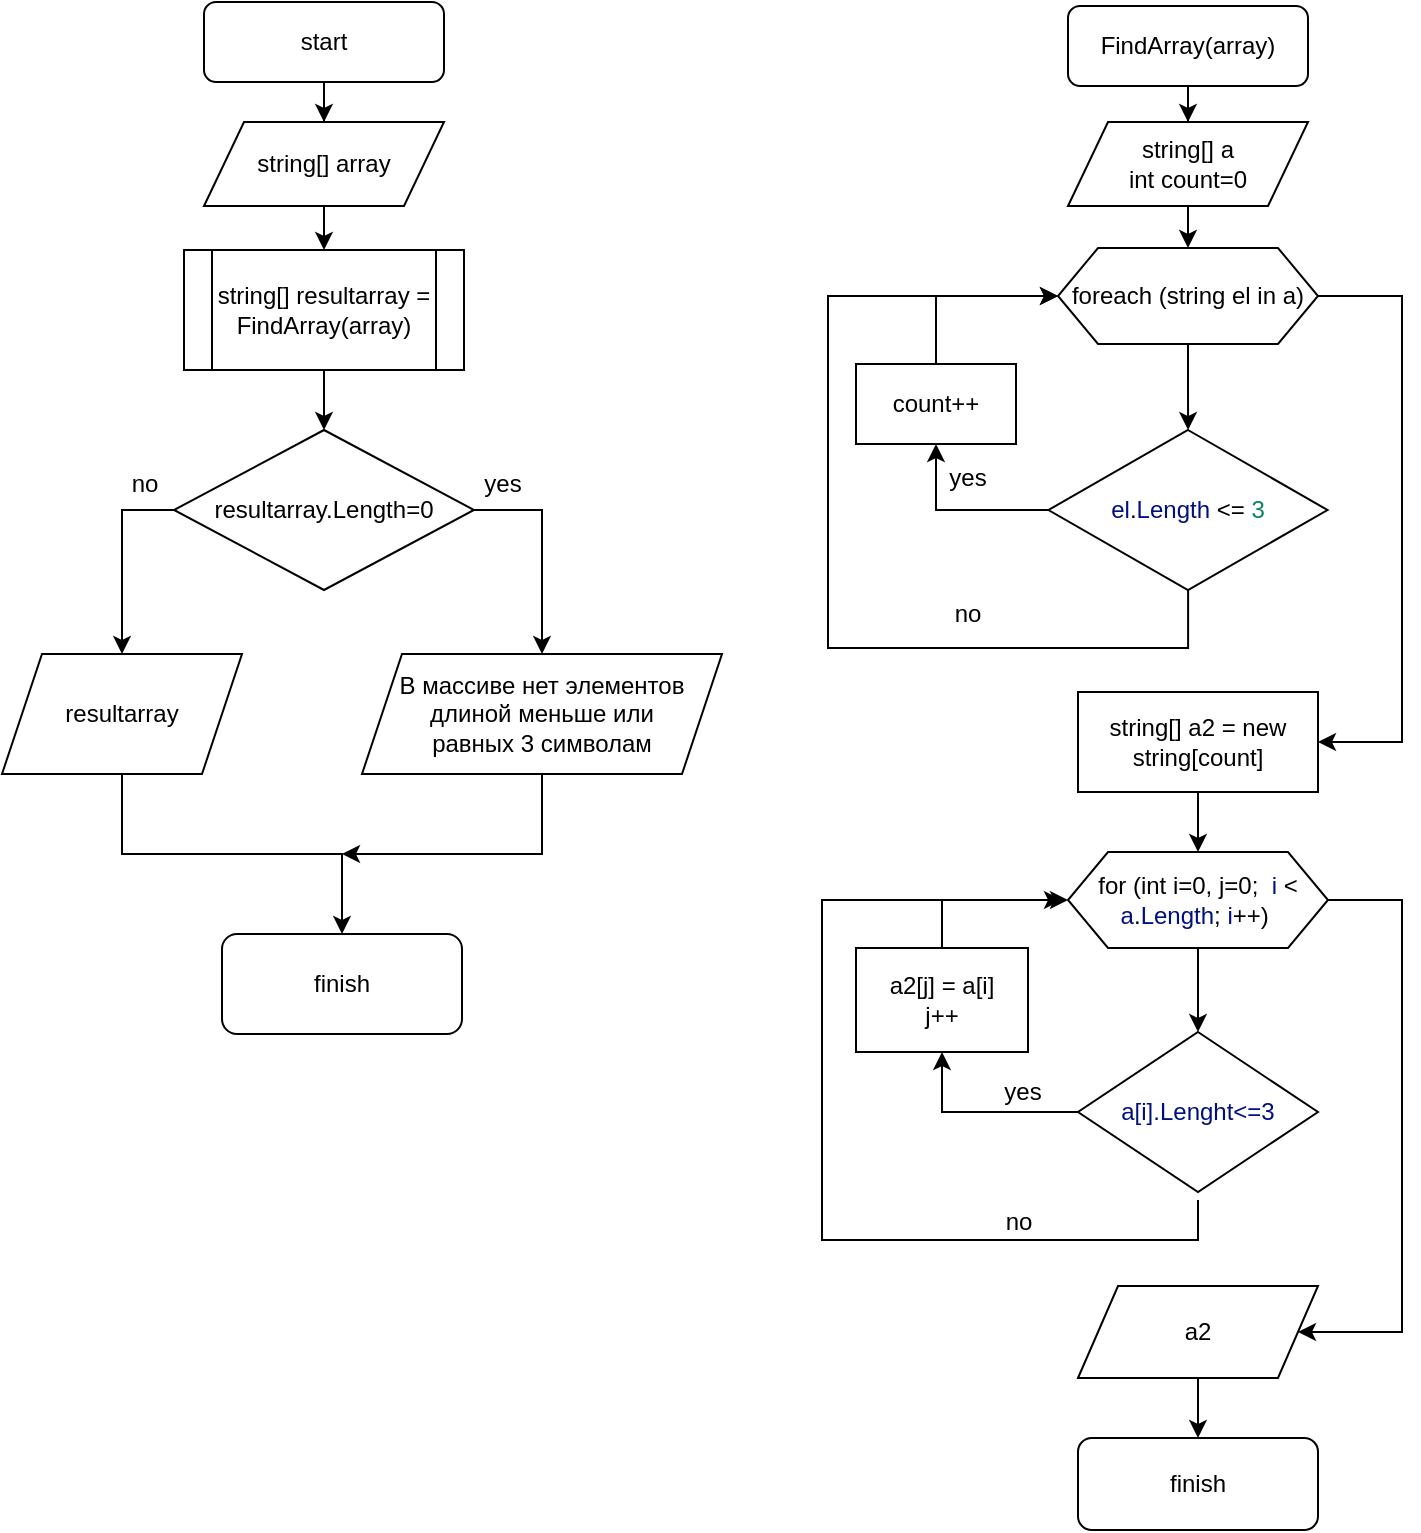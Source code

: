 <mxfile version="20.3.0" type="device"><diagram id="uBUrhUVbo8KZ53V7VNco" name="Страница 1"><mxGraphModel dx="359.76" dy="14.21" grid="1" gridSize="10" guides="1" tooltips="1" connect="1" arrows="1" fold="1" page="1" pageScale="1" pageWidth="827" pageHeight="1169" math="0" shadow="0"><root><mxCell id="0"/><mxCell id="1" parent="0"/><mxCell id="M7cXiFcvAFgJ2MGK6_re-4" style="edgeStyle=orthogonalEdgeStyle;rounded=0;orthogonalLoop=1;jettySize=auto;html=1;exitX=0.5;exitY=1;exitDx=0;exitDy=0;" edge="1" parent="1" source="M7cXiFcvAFgJ2MGK6_re-1" target="M7cXiFcvAFgJ2MGK6_re-2"><mxGeometry relative="1" as="geometry"/></mxCell><mxCell id="M7cXiFcvAFgJ2MGK6_re-1" value="start" style="rounded=1;whiteSpace=wrap;html=1;" vertex="1" parent="1"><mxGeometry x="121" y="18" width="120" height="40" as="geometry"/></mxCell><mxCell id="M7cXiFcvAFgJ2MGK6_re-6" value="" style="edgeStyle=orthogonalEdgeStyle;rounded=0;orthogonalLoop=1;jettySize=auto;html=1;" edge="1" parent="1" source="M7cXiFcvAFgJ2MGK6_re-2" target="M7cXiFcvAFgJ2MGK6_re-5"><mxGeometry relative="1" as="geometry"/></mxCell><mxCell id="M7cXiFcvAFgJ2MGK6_re-2" value="string[] array" style="shape=parallelogram;perimeter=parallelogramPerimeter;whiteSpace=wrap;html=1;fixedSize=1;" vertex="1" parent="1"><mxGeometry x="121" y="78" width="120" height="42" as="geometry"/></mxCell><mxCell id="M7cXiFcvAFgJ2MGK6_re-9" value="" style="edgeStyle=orthogonalEdgeStyle;rounded=0;orthogonalLoop=1;jettySize=auto;html=1;" edge="1" parent="1" source="M7cXiFcvAFgJ2MGK6_re-5" target="M7cXiFcvAFgJ2MGK6_re-8"><mxGeometry relative="1" as="geometry"/></mxCell><mxCell id="M7cXiFcvAFgJ2MGK6_re-5" value="string[] resultarray = FindArray(array)" style="shape=process;whiteSpace=wrap;html=1;backgroundOutline=1;" vertex="1" parent="1"><mxGeometry x="111" y="142" width="140" height="60" as="geometry"/></mxCell><mxCell id="M7cXiFcvAFgJ2MGK6_re-22" style="edgeStyle=orthogonalEdgeStyle;rounded=0;orthogonalLoop=1;jettySize=auto;html=1;entryX=0.5;entryY=0;entryDx=0;entryDy=0;fontColor=#000000;" edge="1" parent="1" source="M7cXiFcvAFgJ2MGK6_re-8" target="M7cXiFcvAFgJ2MGK6_re-12"><mxGeometry relative="1" as="geometry"><Array as="points"><mxPoint x="290" y="272"/></Array></mxGeometry></mxCell><mxCell id="M7cXiFcvAFgJ2MGK6_re-24" style="edgeStyle=orthogonalEdgeStyle;rounded=0;orthogonalLoop=1;jettySize=auto;html=1;exitX=0;exitY=0.5;exitDx=0;exitDy=0;fontColor=#000000;" edge="1" parent="1" source="M7cXiFcvAFgJ2MGK6_re-8" target="M7cXiFcvAFgJ2MGK6_re-14"><mxGeometry relative="1" as="geometry"/></mxCell><mxCell id="M7cXiFcvAFgJ2MGK6_re-8" value="resultarray.Length=0" style="rhombus;whiteSpace=wrap;html=1;" vertex="1" parent="1"><mxGeometry x="106" y="232" width="150" height="80" as="geometry"/></mxCell><mxCell id="M7cXiFcvAFgJ2MGK6_re-21" style="edgeStyle=orthogonalEdgeStyle;rounded=0;orthogonalLoop=1;jettySize=auto;html=1;fontColor=#000000;" edge="1" parent="1" source="M7cXiFcvAFgJ2MGK6_re-12"><mxGeometry relative="1" as="geometry"><mxPoint x="190" y="444" as="targetPoint"/><Array as="points"><mxPoint x="290" y="444"/></Array></mxGeometry></mxCell><mxCell id="M7cXiFcvAFgJ2MGK6_re-12" value="В массиве нет элементов длиной меньше или &lt;br&gt;равных 3 символам" style="shape=parallelogram;perimeter=parallelogramPerimeter;whiteSpace=wrap;html=1;fixedSize=1;fontColor=#000000;" vertex="1" parent="1"><mxGeometry x="200" y="344" width="180" height="60" as="geometry"/></mxCell><mxCell id="M7cXiFcvAFgJ2MGK6_re-13" value="yes" style="text;html=1;align=center;verticalAlign=middle;resizable=0;points=[];autosize=1;strokeColor=none;fillColor=none;fontColor=#000000;" vertex="1" parent="1"><mxGeometry x="250" y="244" width="40" height="30" as="geometry"/></mxCell><mxCell id="M7cXiFcvAFgJ2MGK6_re-20" value="" style="edgeStyle=orthogonalEdgeStyle;rounded=0;orthogonalLoop=1;jettySize=auto;html=1;fontColor=#000000;" edge="1" parent="1" source="M7cXiFcvAFgJ2MGK6_re-14" target="M7cXiFcvAFgJ2MGK6_re-18"><mxGeometry relative="1" as="geometry"><Array as="points"><mxPoint x="80" y="444"/><mxPoint x="190" y="444"/></Array></mxGeometry></mxCell><mxCell id="M7cXiFcvAFgJ2MGK6_re-14" value="resultarray" style="shape=parallelogram;perimeter=parallelogramPerimeter;whiteSpace=wrap;html=1;fixedSize=1;fontColor=#000000;" vertex="1" parent="1"><mxGeometry x="20" y="344" width="120" height="60" as="geometry"/></mxCell><mxCell id="M7cXiFcvAFgJ2MGK6_re-18" value="finish" style="rounded=1;whiteSpace=wrap;html=1;fontColor=#000000;" vertex="1" parent="1"><mxGeometry x="130" y="484" width="120" height="50" as="geometry"/></mxCell><mxCell id="M7cXiFcvAFgJ2MGK6_re-25" value="no" style="text;html=1;align=center;verticalAlign=middle;resizable=0;points=[];autosize=1;strokeColor=none;fillColor=none;fontColor=#000000;" vertex="1" parent="1"><mxGeometry x="71" y="244" width="40" height="30" as="geometry"/></mxCell><mxCell id="M7cXiFcvAFgJ2MGK6_re-30" value="" style="edgeStyle=orthogonalEdgeStyle;rounded=0;orthogonalLoop=1;jettySize=auto;html=1;fontColor=#000000;fontFamily=Helvetica;" edge="1" parent="1" source="M7cXiFcvAFgJ2MGK6_re-26" target="M7cXiFcvAFgJ2MGK6_re-27"><mxGeometry relative="1" as="geometry"/></mxCell><mxCell id="M7cXiFcvAFgJ2MGK6_re-26" value="FindArray(array)" style="rounded=1;whiteSpace=wrap;html=1;fontColor=#000000;fontFamily=Helvetica;" vertex="1" parent="1"><mxGeometry x="553" y="20" width="120" height="40" as="geometry"/></mxCell><mxCell id="M7cXiFcvAFgJ2MGK6_re-32" style="edgeStyle=orthogonalEdgeStyle;rounded=0;orthogonalLoop=1;jettySize=auto;html=1;exitX=0.5;exitY=1;exitDx=0;exitDy=0;entryX=0.5;entryY=0;entryDx=0;entryDy=0;fontColor=#000000;fontFamily=Helvetica;" edge="1" parent="1" source="M7cXiFcvAFgJ2MGK6_re-27" target="M7cXiFcvAFgJ2MGK6_re-31"><mxGeometry relative="1" as="geometry"/></mxCell><mxCell id="M7cXiFcvAFgJ2MGK6_re-27" value="string[] a&lt;br&gt;int count=0" style="shape=parallelogram;perimeter=parallelogramPerimeter;whiteSpace=wrap;html=1;fixedSize=1;fontColor=#000000;fontFamily=Helvetica;" vertex="1" parent="1"><mxGeometry x="553" y="78" width="120" height="42" as="geometry"/></mxCell><mxCell id="M7cXiFcvAFgJ2MGK6_re-34" value="" style="edgeStyle=orthogonalEdgeStyle;rounded=0;orthogonalLoop=1;jettySize=auto;html=1;fontColor=#000000;fontFamily=Helvetica;" edge="1" parent="1" source="M7cXiFcvAFgJ2MGK6_re-31" target="M7cXiFcvAFgJ2MGK6_re-33"><mxGeometry relative="1" as="geometry"/></mxCell><mxCell id="M7cXiFcvAFgJ2MGK6_re-66" style="edgeStyle=orthogonalEdgeStyle;rounded=0;orthogonalLoop=1;jettySize=auto;html=1;entryX=1;entryY=0.5;entryDx=0;entryDy=0;fontFamily=Helvetica;fontSize=12;fontColor=#000000;" edge="1" parent="1" source="M7cXiFcvAFgJ2MGK6_re-31" target="M7cXiFcvAFgJ2MGK6_re-46"><mxGeometry relative="1" as="geometry"><Array as="points"><mxPoint x="720" y="165"/><mxPoint x="720" y="388"/></Array></mxGeometry></mxCell><mxCell id="M7cXiFcvAFgJ2MGK6_re-31" value="foreach (string el in a)" style="shape=hexagon;perimeter=hexagonPerimeter2;whiteSpace=wrap;html=1;fixedSize=1;fontColor=#000000;fontFamily=Helvetica;" vertex="1" parent="1"><mxGeometry x="548" y="141" width="130" height="48" as="geometry"/></mxCell><mxCell id="M7cXiFcvAFgJ2MGK6_re-38" style="edgeStyle=orthogonalEdgeStyle;rounded=0;orthogonalLoop=1;jettySize=auto;html=1;entryX=0.5;entryY=1;entryDx=0;entryDy=0;fontColor=#000000;fontFamily=Helvetica;" edge="1" parent="1" source="M7cXiFcvAFgJ2MGK6_re-33" target="M7cXiFcvAFgJ2MGK6_re-37"><mxGeometry relative="1" as="geometry"/></mxCell><mxCell id="M7cXiFcvAFgJ2MGK6_re-40" style="edgeStyle=orthogonalEdgeStyle;rounded=0;orthogonalLoop=1;jettySize=auto;html=1;fontColor=#000000;entryX=0;entryY=0.5;entryDx=0;entryDy=0;fontFamily=Helvetica;" edge="1" parent="1" source="M7cXiFcvAFgJ2MGK6_re-33" target="M7cXiFcvAFgJ2MGK6_re-31"><mxGeometry relative="1" as="geometry"><mxPoint x="533" y="351" as="targetPoint"/><Array as="points"><mxPoint x="613" y="341"/><mxPoint x="433" y="341"/><mxPoint x="433" y="165"/></Array></mxGeometry></mxCell><mxCell id="M7cXiFcvAFgJ2MGK6_re-33" value="&lt;div style=&quot;background-color: rgb(255, 255, 255); line-height: 19px;&quot;&gt;&lt;span style=&quot;color: #001080;&quot;&gt;el&lt;/span&gt;.&lt;span style=&quot;color: #001080;&quot;&gt;Length&lt;/span&gt; &amp;lt;= &lt;span style=&quot;color: #098658;&quot;&gt;3&lt;/span&gt;&lt;/div&gt;" style="rhombus;whiteSpace=wrap;html=1;fontColor=#000000;fontFamily=Helvetica;" vertex="1" parent="1"><mxGeometry x="543.25" y="232" width="139.5" height="80" as="geometry"/></mxCell><mxCell id="M7cXiFcvAFgJ2MGK6_re-36" value="yes" style="text;html=1;strokeColor=none;fillColor=none;align=center;verticalAlign=middle;whiteSpace=wrap;rounded=0;fontColor=#000000;fontFamily=Helvetica;" vertex="1" parent="1"><mxGeometry x="473" y="241" width="60" height="30" as="geometry"/></mxCell><mxCell id="M7cXiFcvAFgJ2MGK6_re-39" style="edgeStyle=orthogonalEdgeStyle;rounded=0;orthogonalLoop=1;jettySize=auto;html=1;entryX=0;entryY=0.5;entryDx=0;entryDy=0;fontColor=#000000;exitX=0.5;exitY=0;exitDx=0;exitDy=0;fontFamily=Helvetica;" edge="1" parent="1" source="M7cXiFcvAFgJ2MGK6_re-37" target="M7cXiFcvAFgJ2MGK6_re-31"><mxGeometry relative="1" as="geometry"/></mxCell><mxCell id="M7cXiFcvAFgJ2MGK6_re-37" value="count++" style="rounded=0;whiteSpace=wrap;html=1;fontColor=#000000;fontFamily=Helvetica;" vertex="1" parent="1"><mxGeometry x="447" y="199" width="80" height="40" as="geometry"/></mxCell><mxCell id="M7cXiFcvAFgJ2MGK6_re-42" value="no" style="text;html=1;strokeColor=none;fillColor=none;align=center;verticalAlign=middle;whiteSpace=wrap;rounded=0;fontColor=#000000;fontFamily=Helvetica;" vertex="1" parent="1"><mxGeometry x="473" y="309" width="60" height="30" as="geometry"/></mxCell><mxCell id="M7cXiFcvAFgJ2MGK6_re-50" value="" style="edgeStyle=orthogonalEdgeStyle;rounded=0;orthogonalLoop=1;jettySize=auto;html=1;fontFamily=Helvetica;fontSize=12;fontColor=#000000;" edge="1" parent="1" source="M7cXiFcvAFgJ2MGK6_re-46" target="M7cXiFcvAFgJ2MGK6_re-47"><mxGeometry relative="1" as="geometry"/></mxCell><mxCell id="M7cXiFcvAFgJ2MGK6_re-46" value="&lt;font style=&quot;font-size: 12px;&quot;&gt;string[] a2 &lt;font style=&quot;font-size: 12px;&quot;&gt;&lt;span style=&quot;background-color: rgb(255, 255, 255);&quot;&gt;= new string[count]&lt;/span&gt;&lt;/font&gt;&lt;/font&gt;" style="rounded=0;whiteSpace=wrap;html=1;fontColor=#000000;fontFamily=Helvetica;" vertex="1" parent="1"><mxGeometry x="558" y="363" width="120" height="50" as="geometry"/></mxCell><mxCell id="M7cXiFcvAFgJ2MGK6_re-52" value="" style="edgeStyle=orthogonalEdgeStyle;rounded=0;orthogonalLoop=1;jettySize=auto;html=1;fontFamily=Helvetica;fontSize=12;fontColor=#000000;" edge="1" parent="1" source="M7cXiFcvAFgJ2MGK6_re-47" target="M7cXiFcvAFgJ2MGK6_re-51"><mxGeometry relative="1" as="geometry"/></mxCell><mxCell id="M7cXiFcvAFgJ2MGK6_re-69" style="edgeStyle=orthogonalEdgeStyle;rounded=0;orthogonalLoop=1;jettySize=auto;html=1;entryX=1;entryY=0.5;entryDx=0;entryDy=0;fontFamily=Helvetica;fontSize=12;fontColor=#000000;" edge="1" parent="1" source="M7cXiFcvAFgJ2MGK6_re-47" target="M7cXiFcvAFgJ2MGK6_re-62"><mxGeometry relative="1" as="geometry"><Array as="points"><mxPoint x="720" y="467"/><mxPoint x="720" y="683"/></Array></mxGeometry></mxCell><mxCell id="M7cXiFcvAFgJ2MGK6_re-47" value="for (int&lt;font style=&quot;font-size: 12px;&quot;&gt; i=0, j=0;&amp;nbsp;&lt;span style=&quot;background-color: rgb(255, 255, 255);&quot;&gt;&amp;nbsp;&lt;/span&gt;&lt;span style=&quot;color: rgb(0, 16, 128);&quot;&gt;i&lt;/span&gt;&lt;span style=&quot;background-color: rgb(255, 255, 255);&quot;&gt; &lt;/span&gt;&lt;span style=&quot;background-color: rgb(255, 255, 255);&quot;&gt;&amp;lt;&lt;/span&gt;&lt;span style=&quot;background-color: rgb(255, 255, 255);&quot;&gt; &lt;/span&gt;&lt;span style=&quot;color: rgb(0, 16, 128);&quot;&gt;a&lt;/span&gt;&lt;span style=&quot;background-color: rgb(255, 255, 255);&quot;&gt;.&lt;/span&gt;&lt;span style=&quot;color: rgb(0, 16, 128);&quot;&gt;Length&lt;/span&gt;&lt;span style=&quot;background-color: rgb(255, 255, 255);&quot;&gt;; &lt;/span&gt;&lt;span style=&quot;color: rgb(0, 16, 128);&quot;&gt;i&lt;/span&gt;&lt;span style=&quot;background-color: rgb(255, 255, 255);&quot;&gt;++)&lt;/span&gt;&lt;span style=&quot;background-color: initial;&quot;&gt;&amp;nbsp;&lt;/span&gt;&lt;/font&gt;" style="shape=hexagon;perimeter=hexagonPerimeter2;whiteSpace=wrap;html=1;fixedSize=1;fontColor=#000000;fontFamily=Helvetica;" vertex="1" parent="1"><mxGeometry x="553" y="443" width="130" height="48" as="geometry"/></mxCell><mxCell id="M7cXiFcvAFgJ2MGK6_re-55" style="edgeStyle=orthogonalEdgeStyle;rounded=0;orthogonalLoop=1;jettySize=auto;html=1;entryX=0.5;entryY=1;entryDx=0;entryDy=0;fontFamily=Helvetica;fontSize=12;fontColor=#000000;" edge="1" parent="1" source="M7cXiFcvAFgJ2MGK6_re-51" target="M7cXiFcvAFgJ2MGK6_re-54"><mxGeometry relative="1" as="geometry"/></mxCell><mxCell id="M7cXiFcvAFgJ2MGK6_re-57" style="edgeStyle=orthogonalEdgeStyle;rounded=0;orthogonalLoop=1;jettySize=auto;html=1;exitX=0.5;exitY=1;exitDx=0;exitDy=0;fontFamily=Helvetica;fontSize=12;fontColor=#000000;" edge="1" parent="1"><mxGeometry relative="1" as="geometry"><mxPoint x="550" y="467" as="targetPoint"/><mxPoint x="618" y="617" as="sourcePoint"/><Array as="points"><mxPoint x="618" y="637"/><mxPoint x="430" y="637"/><mxPoint x="430" y="467"/></Array></mxGeometry></mxCell><mxCell id="M7cXiFcvAFgJ2MGK6_re-51" value="&lt;div style=&quot;background-color: rgb(255, 255, 255); line-height: 19px;&quot;&gt;&lt;font style=&quot;font-size: 12px;&quot; color=&quot;#001080&quot;&gt;a[i].Lenght&amp;lt;=3&lt;/font&gt;&lt;/div&gt;" style="rhombus;whiteSpace=wrap;html=1;fontFamily=Helvetica;fontSize=12;fontColor=#000000;" vertex="1" parent="1"><mxGeometry x="558" y="533" width="120" height="80" as="geometry"/></mxCell><mxCell id="M7cXiFcvAFgJ2MGK6_re-53" style="edgeStyle=orthogonalEdgeStyle;rounded=0;orthogonalLoop=1;jettySize=auto;html=1;exitX=0.5;exitY=1;exitDx=0;exitDy=0;fontFamily=Helvetica;fontSize=12;fontColor=#000000;" edge="1" parent="1" source="M7cXiFcvAFgJ2MGK6_re-51" target="M7cXiFcvAFgJ2MGK6_re-51"><mxGeometry relative="1" as="geometry"/></mxCell><mxCell id="M7cXiFcvAFgJ2MGK6_re-56" style="edgeStyle=orthogonalEdgeStyle;rounded=0;orthogonalLoop=1;jettySize=auto;html=1;exitX=0.5;exitY=0;exitDx=0;exitDy=0;entryX=0;entryY=0.5;entryDx=0;entryDy=0;fontFamily=Helvetica;fontSize=12;fontColor=#000000;" edge="1" parent="1" source="M7cXiFcvAFgJ2MGK6_re-54" target="M7cXiFcvAFgJ2MGK6_re-47"><mxGeometry relative="1" as="geometry"/></mxCell><mxCell id="M7cXiFcvAFgJ2MGK6_re-54" value="a2[j] = a[i]&lt;br&gt;j++" style="rounded=0;whiteSpace=wrap;html=1;fontFamily=Helvetica;fontSize=12;fontColor=#000000;" vertex="1" parent="1"><mxGeometry x="447" y="491" width="86" height="52" as="geometry"/></mxCell><mxCell id="M7cXiFcvAFgJ2MGK6_re-58" value="yes" style="text;html=1;align=center;verticalAlign=middle;resizable=0;points=[];autosize=1;strokeColor=none;fillColor=none;fontSize=12;fontFamily=Helvetica;fontColor=#000000;" vertex="1" parent="1"><mxGeometry x="510" y="548" width="40" height="30" as="geometry"/></mxCell><mxCell id="M7cXiFcvAFgJ2MGK6_re-60" value="no" style="text;html=1;align=center;verticalAlign=middle;resizable=0;points=[];autosize=1;strokeColor=none;fillColor=none;fontSize=12;fontFamily=Helvetica;fontColor=#000000;" vertex="1" parent="1"><mxGeometry x="508" y="613" width="40" height="30" as="geometry"/></mxCell><mxCell id="M7cXiFcvAFgJ2MGK6_re-64" value="" style="edgeStyle=orthogonalEdgeStyle;rounded=0;orthogonalLoop=1;jettySize=auto;html=1;fontFamily=Helvetica;fontSize=12;fontColor=#000000;" edge="1" parent="1" source="M7cXiFcvAFgJ2MGK6_re-62" target="M7cXiFcvAFgJ2MGK6_re-63"><mxGeometry relative="1" as="geometry"/></mxCell><mxCell id="M7cXiFcvAFgJ2MGK6_re-62" value="a2" style="shape=parallelogram;perimeter=parallelogramPerimeter;whiteSpace=wrap;html=1;fixedSize=1;fontFamily=Helvetica;fontSize=12;fontColor=#000000;" vertex="1" parent="1"><mxGeometry x="558" y="660" width="120" height="46" as="geometry"/></mxCell><mxCell id="M7cXiFcvAFgJ2MGK6_re-63" value="finish" style="rounded=1;whiteSpace=wrap;html=1;fontFamily=Helvetica;fontSize=12;fontColor=#000000;" vertex="1" parent="1"><mxGeometry x="558" y="736" width="120" height="46" as="geometry"/></mxCell></root></mxGraphModel></diagram></mxfile>